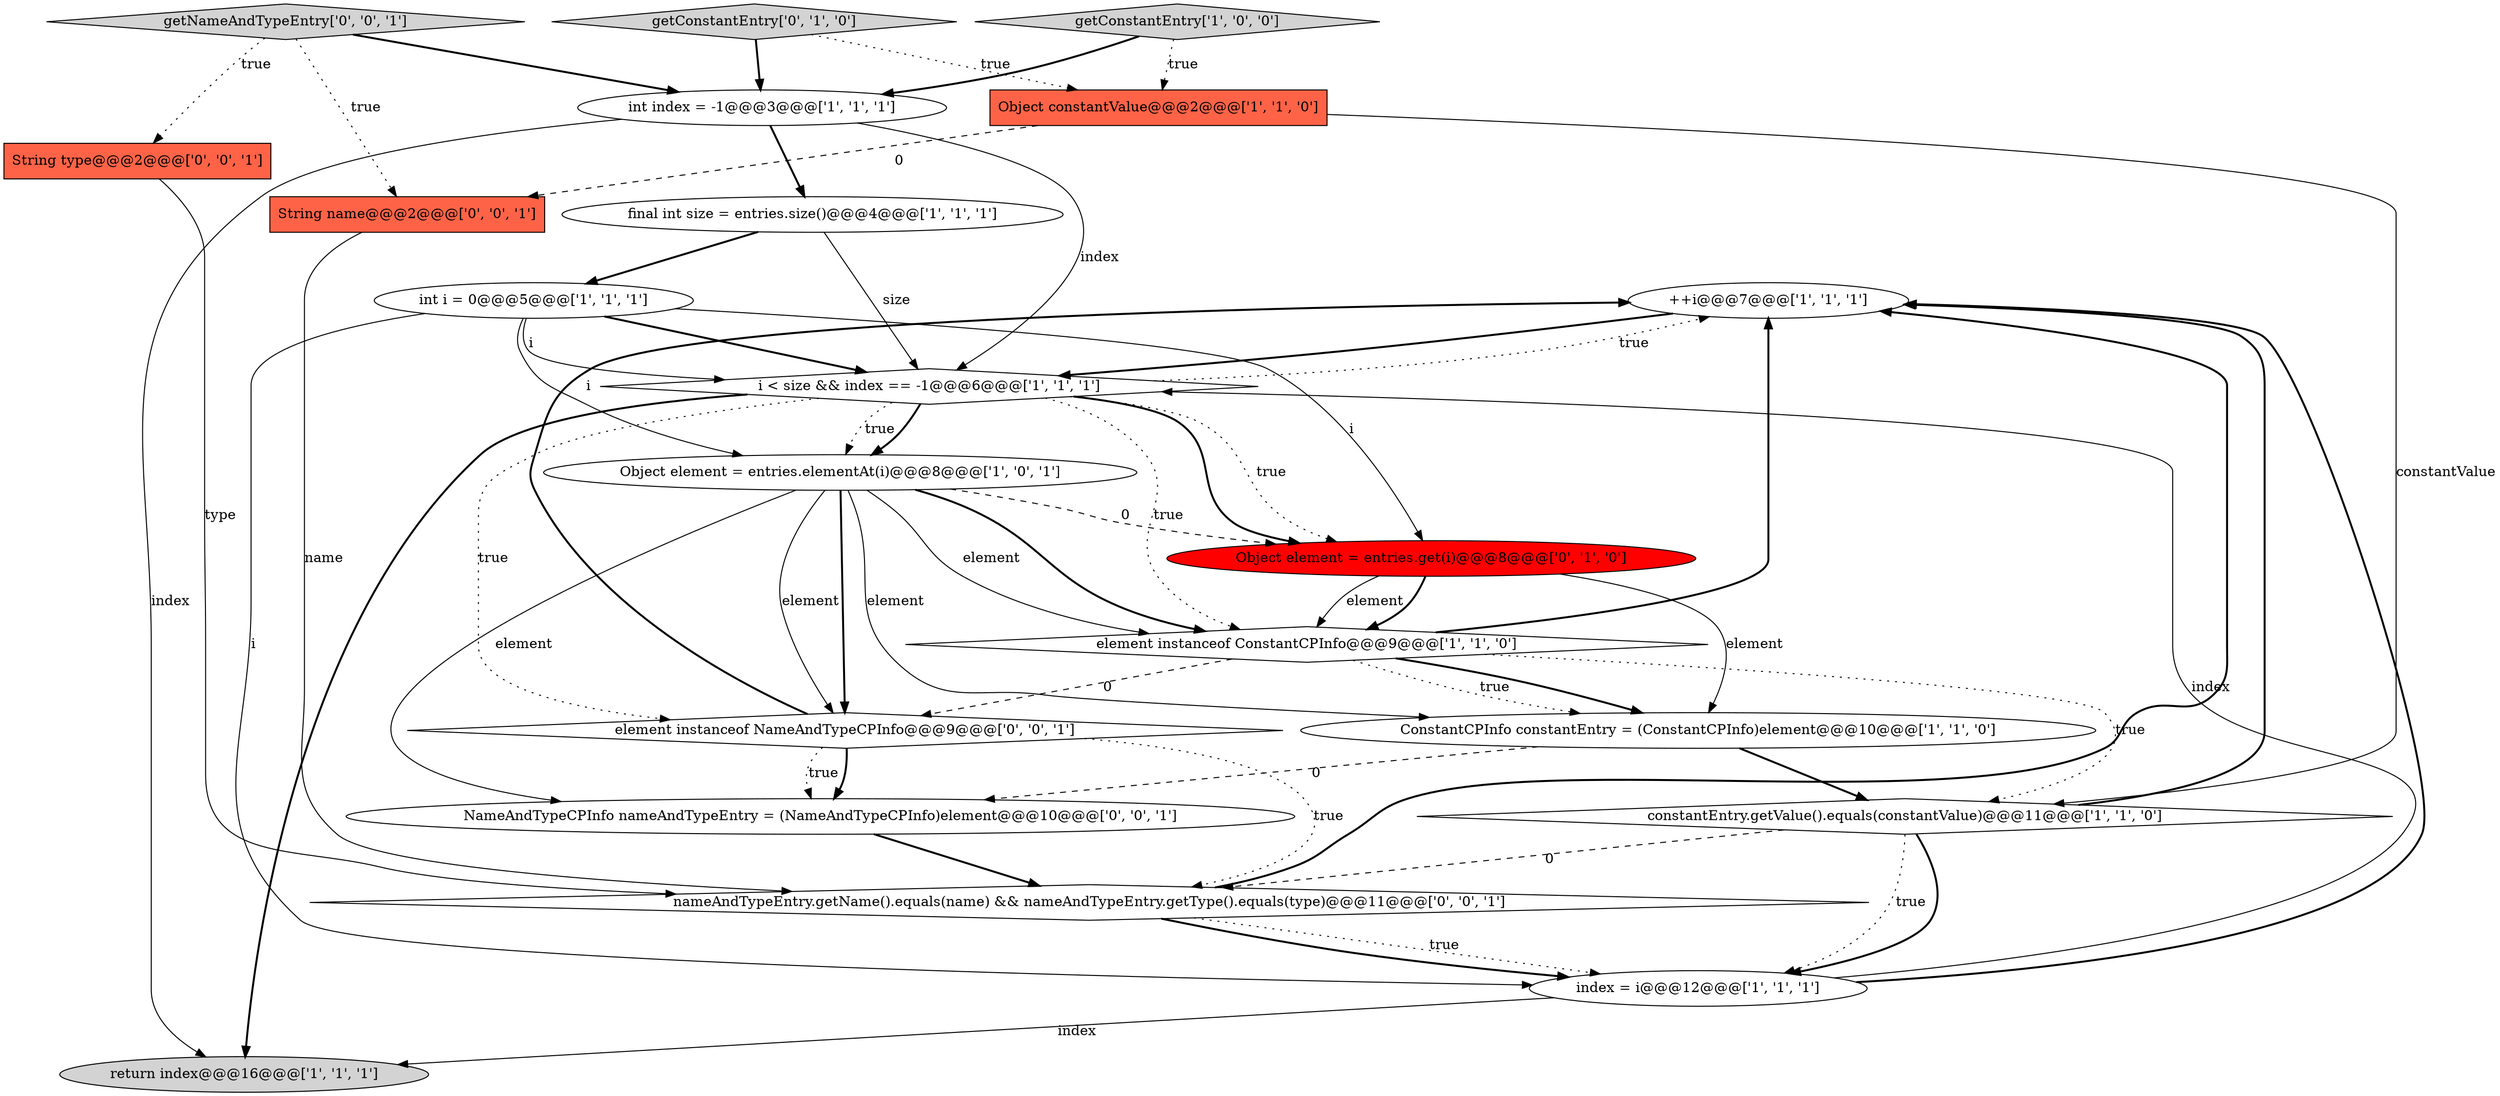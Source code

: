 digraph {
3 [style = filled, label = "++i@@@7@@@['1', '1', '1']", fillcolor = white, shape = ellipse image = "AAA0AAABBB1BBB"];
4 [style = filled, label = "constantEntry.getValue().equals(constantValue)@@@11@@@['1', '1', '0']", fillcolor = white, shape = diamond image = "AAA0AAABBB1BBB"];
13 [style = filled, label = "getConstantEntry['0', '1', '0']", fillcolor = lightgray, shape = diamond image = "AAA0AAABBB2BBB"];
15 [style = filled, label = "nameAndTypeEntry.getName().equals(name) && nameAndTypeEntry.getType().equals(type)@@@11@@@['0', '0', '1']", fillcolor = white, shape = diamond image = "AAA0AAABBB3BBB"];
7 [style = filled, label = "Object constantValue@@@2@@@['1', '1', '0']", fillcolor = tomato, shape = box image = "AAA0AAABBB1BBB"];
8 [style = filled, label = "final int size = entries.size()@@@4@@@['1', '1', '1']", fillcolor = white, shape = ellipse image = "AAA0AAABBB1BBB"];
6 [style = filled, label = "getConstantEntry['1', '0', '0']", fillcolor = lightgray, shape = diamond image = "AAA0AAABBB1BBB"];
12 [style = filled, label = "element instanceof ConstantCPInfo@@@9@@@['1', '1', '0']", fillcolor = white, shape = diamond image = "AAA0AAABBB1BBB"];
9 [style = filled, label = "ConstantCPInfo constantEntry = (ConstantCPInfo)element@@@10@@@['1', '1', '0']", fillcolor = white, shape = ellipse image = "AAA0AAABBB1BBB"];
1 [style = filled, label = "index = i@@@12@@@['1', '1', '1']", fillcolor = white, shape = ellipse image = "AAA0AAABBB1BBB"];
17 [style = filled, label = "element instanceof NameAndTypeCPInfo@@@9@@@['0', '0', '1']", fillcolor = white, shape = diamond image = "AAA0AAABBB3BBB"];
10 [style = filled, label = "int index = -1@@@3@@@['1', '1', '1']", fillcolor = white, shape = ellipse image = "AAA0AAABBB1BBB"];
2 [style = filled, label = "i < size && index == -1@@@6@@@['1', '1', '1']", fillcolor = white, shape = diamond image = "AAA0AAABBB1BBB"];
11 [style = filled, label = "return index@@@16@@@['1', '1', '1']", fillcolor = lightgray, shape = ellipse image = "AAA0AAABBB1BBB"];
0 [style = filled, label = "Object element = entries.elementAt(i)@@@8@@@['1', '0', '1']", fillcolor = white, shape = ellipse image = "AAA0AAABBB1BBB"];
5 [style = filled, label = "int i = 0@@@5@@@['1', '1', '1']", fillcolor = white, shape = ellipse image = "AAA0AAABBB1BBB"];
14 [style = filled, label = "Object element = entries.get(i)@@@8@@@['0', '1', '0']", fillcolor = red, shape = ellipse image = "AAA1AAABBB2BBB"];
19 [style = filled, label = "NameAndTypeCPInfo nameAndTypeEntry = (NameAndTypeCPInfo)element@@@10@@@['0', '0', '1']", fillcolor = white, shape = ellipse image = "AAA0AAABBB3BBB"];
16 [style = filled, label = "String type@@@2@@@['0', '0', '1']", fillcolor = tomato, shape = box image = "AAA0AAABBB3BBB"];
20 [style = filled, label = "String name@@@2@@@['0', '0', '1']", fillcolor = tomato, shape = box image = "AAA0AAABBB3BBB"];
18 [style = filled, label = "getNameAndTypeEntry['0', '0', '1']", fillcolor = lightgray, shape = diamond image = "AAA0AAABBB3BBB"];
2->3 [style = dotted, label="true"];
7->4 [style = solid, label="constantValue"];
13->10 [style = bold, label=""];
4->3 [style = bold, label=""];
2->0 [style = dotted, label="true"];
0->9 [style = solid, label="element"];
4->1 [style = dotted, label="true"];
18->16 [style = dotted, label="true"];
0->17 [style = bold, label=""];
5->2 [style = solid, label="i"];
0->12 [style = bold, label=""];
9->4 [style = bold, label=""];
2->17 [style = dotted, label="true"];
1->3 [style = bold, label=""];
12->17 [style = dashed, label="0"];
7->20 [style = dashed, label="0"];
5->14 [style = solid, label="i"];
20->15 [style = solid, label="name"];
8->2 [style = solid, label="size"];
0->12 [style = solid, label="element"];
14->9 [style = solid, label="element"];
10->11 [style = solid, label="index"];
13->7 [style = dotted, label="true"];
5->1 [style = solid, label="i"];
1->2 [style = solid, label="index"];
12->9 [style = bold, label=""];
15->3 [style = bold, label=""];
18->20 [style = dotted, label="true"];
17->19 [style = bold, label=""];
9->19 [style = dashed, label="0"];
0->14 [style = dashed, label="0"];
1->11 [style = solid, label="index"];
14->12 [style = solid, label="element"];
10->2 [style = solid, label="index"];
5->2 [style = bold, label=""];
2->0 [style = bold, label=""];
17->15 [style = dotted, label="true"];
10->8 [style = bold, label=""];
8->5 [style = bold, label=""];
3->2 [style = bold, label=""];
18->10 [style = bold, label=""];
16->15 [style = solid, label="type"];
15->1 [style = dotted, label="true"];
0->17 [style = solid, label="element"];
6->10 [style = bold, label=""];
14->12 [style = bold, label=""];
2->14 [style = bold, label=""];
4->15 [style = dashed, label="0"];
17->19 [style = dotted, label="true"];
5->0 [style = solid, label="i"];
17->3 [style = bold, label=""];
2->12 [style = dotted, label="true"];
6->7 [style = dotted, label="true"];
2->14 [style = dotted, label="true"];
0->19 [style = solid, label="element"];
12->3 [style = bold, label=""];
4->1 [style = bold, label=""];
12->4 [style = dotted, label="true"];
19->15 [style = bold, label=""];
2->11 [style = bold, label=""];
12->9 [style = dotted, label="true"];
15->1 [style = bold, label=""];
}

